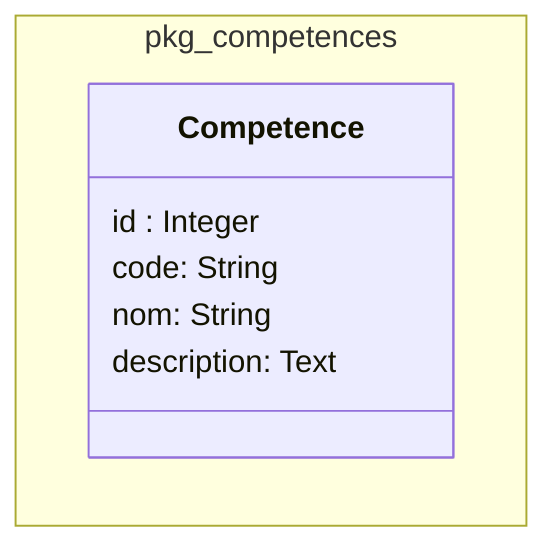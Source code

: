 classDiagram

namespace pkg_competences {


class Competence {
  id : Integer
  code: String
  nom: String
  description: Text
}
 
}